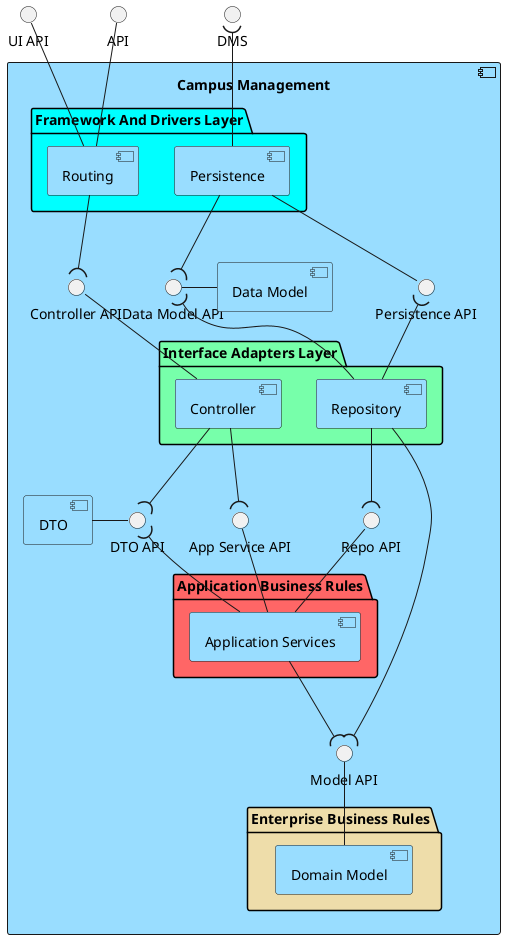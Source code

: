 @startuml LVL3_CampusManagement

<style>
component {
    BackgroundColor #99ddff
}
</style>

interface "API" as API
interface "UI API" as UI_API

component "Campus Management" as campus{
    
    interface "Persistence API" as PER_API
    package "Framework And Drivers Layer" #00ffff {
        component Routing
        component Persistence
    }

    interface "Controller API" as CRTL_API
    interface "Repo API" as REPO_API
    package "Interface Adapters Layer" #77ffaa{
        component Controller
        component Repository
    }

    interface "App Service API" as APP_API
    package "Application Business Rules" #ff6666 {
        component "Application Services" as Application
    }

    interface "Model API" as MODEL_API
    package "Enterprise Business Rules" #eeddaa {
        component "Domain Model" as Domain
    }
    
    interface "Data Model API" as DATA_API
    component "Data Model" as DATA
    
    interface "DTO API" as DTO_API
    component "DTO" as DTO

    DTO -right- DTO_API
    DATA -left- DATA_API

    Domain -up- MODEL_API
    Application -up- APP_API
    Controller -up- CRTL_API
    Repository -down-( REPO_API
    Persistence -down- PER_API

    Application -down-( MODEL_API
    Repository -down-( MODEL_API

    Controller -down-( APP_API

    Controller -down-( DTO_API
    Application -up-( DTO_API

    Routing -down-( CRTL_API

    Application -up- REPO_API

    Repository -up-( PER_API

    Repository -up-( DATA_API
    Persistence -down-( DATA_API
    

}
Persistence -up-( DMS
Routing -up- API
Routing -up- UI_API



@enduml